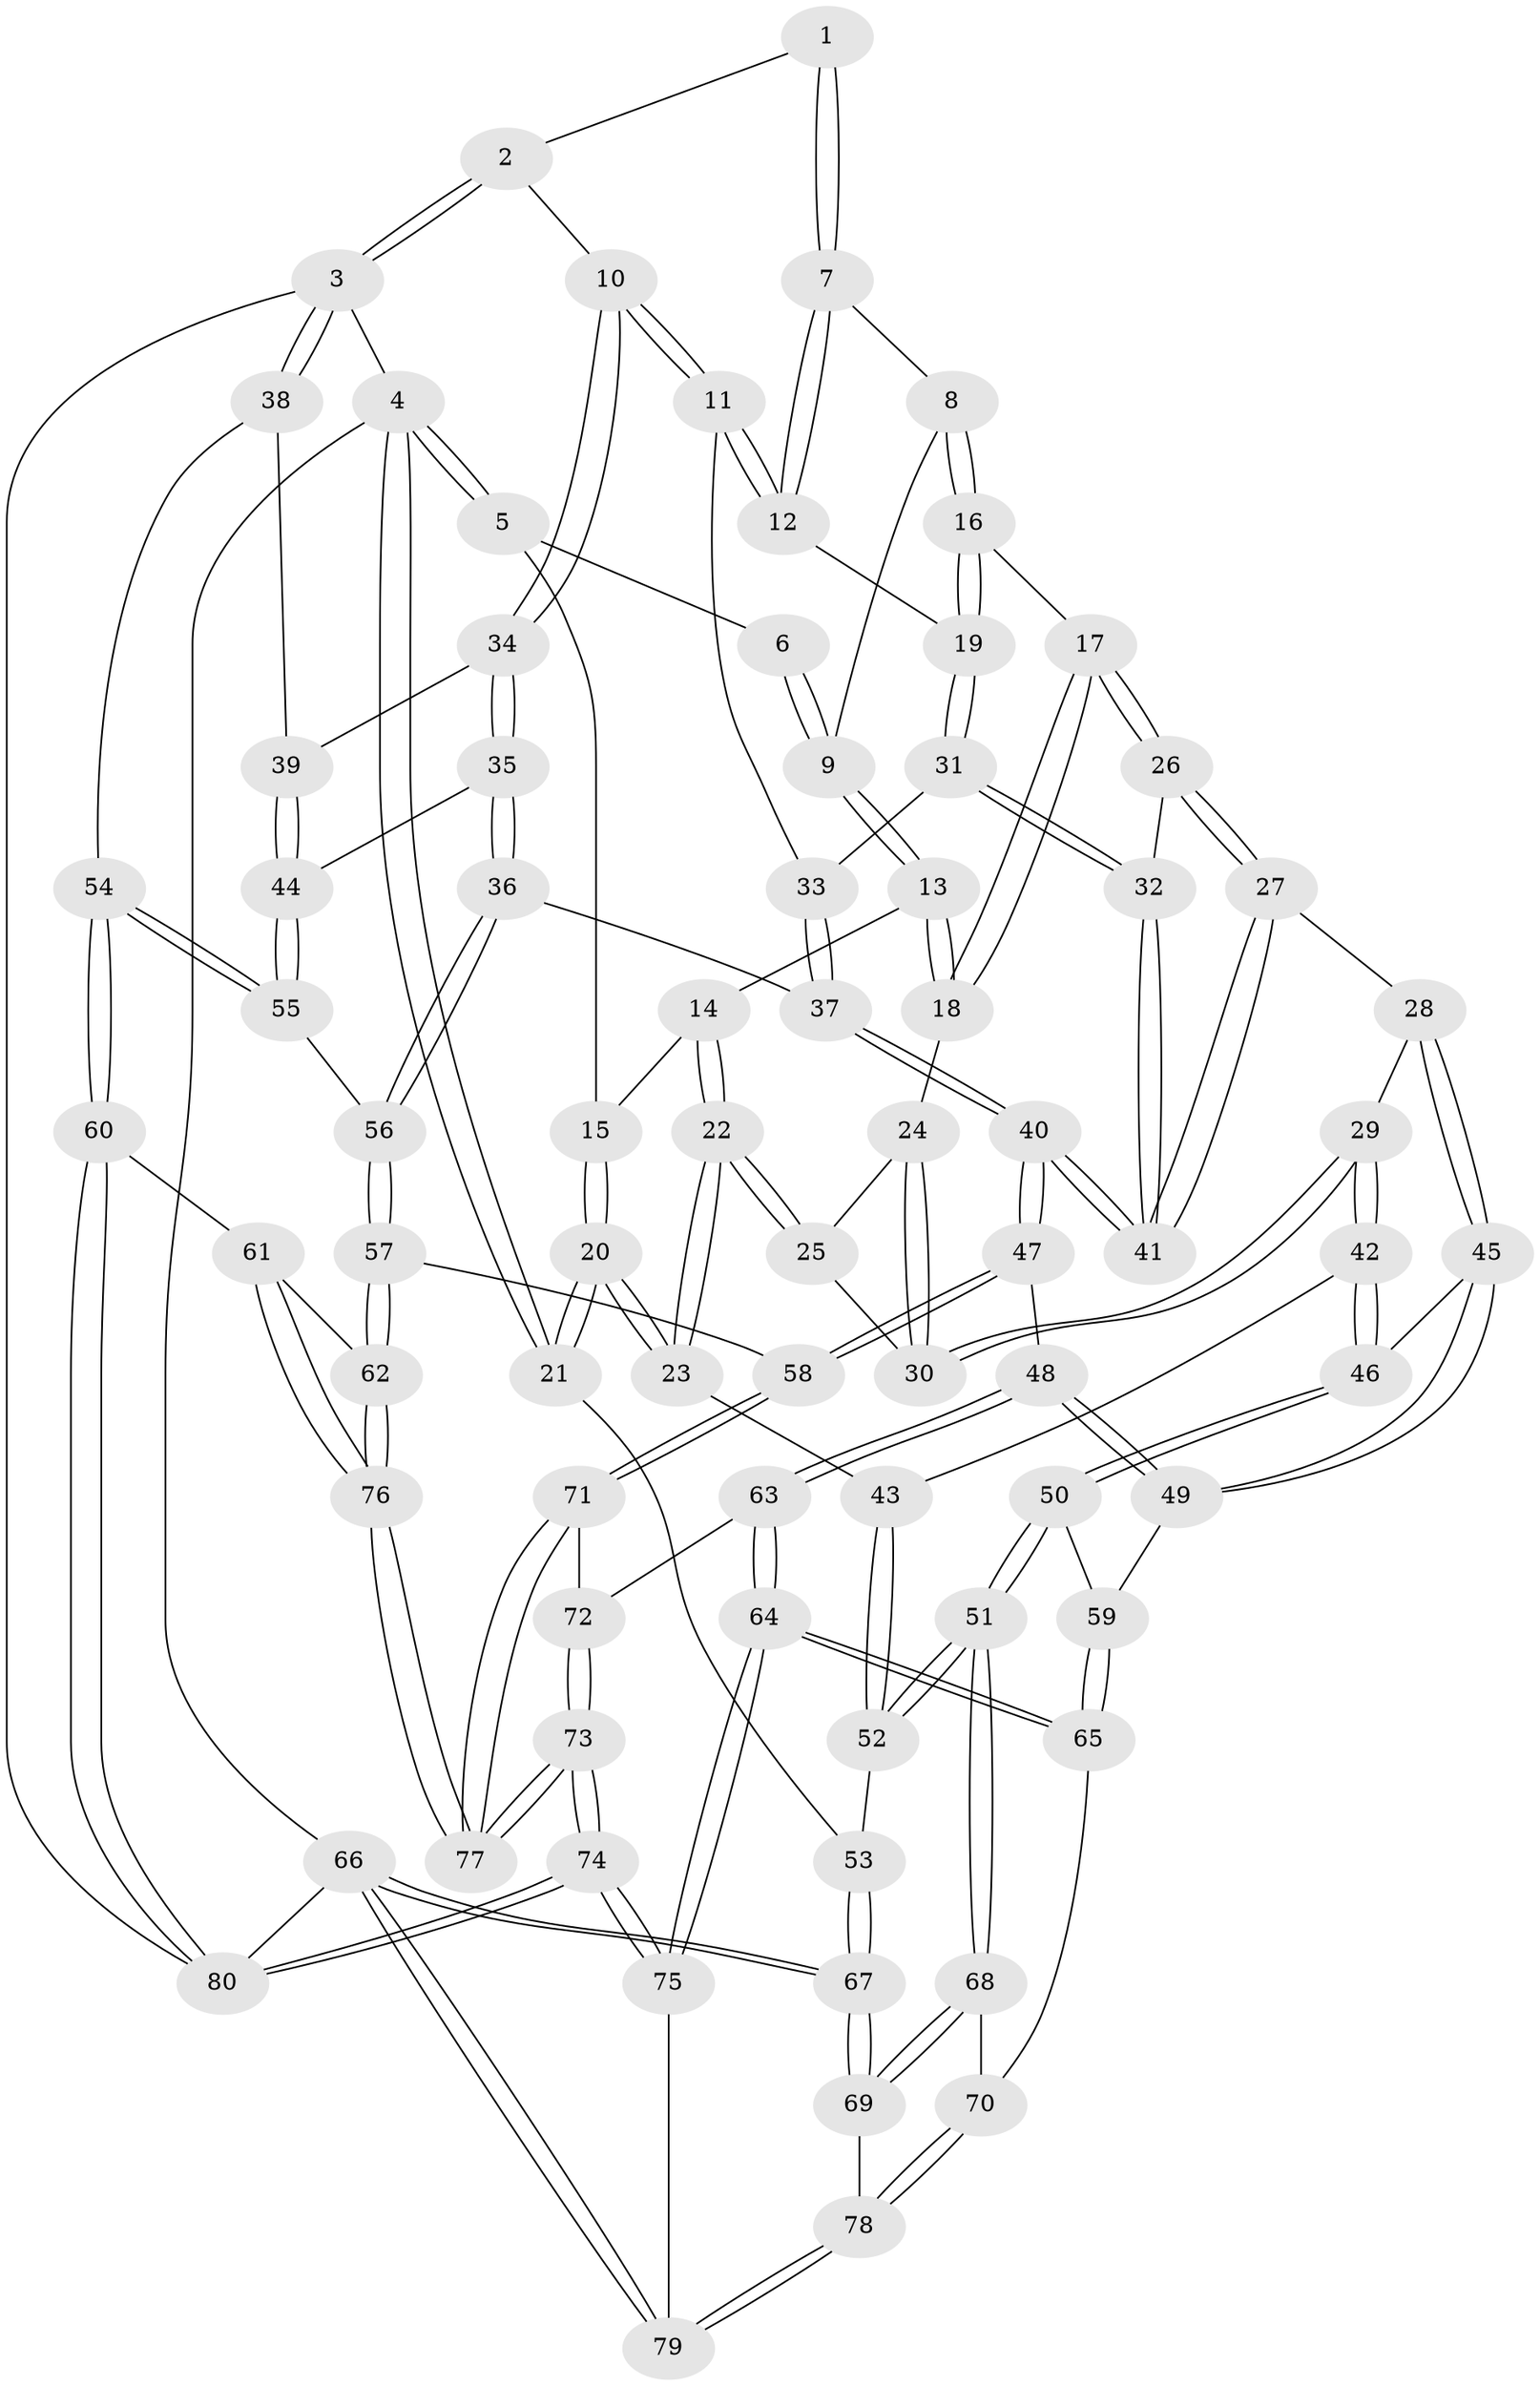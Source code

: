 // Generated by graph-tools (version 1.1) at 2025/11/02/27/25 16:11:52]
// undirected, 80 vertices, 197 edges
graph export_dot {
graph [start="1"]
  node [color=gray90,style=filled];
  1 [pos="+0.533268831354964+0"];
  2 [pos="+0.8520238057090598+0"];
  3 [pos="+1+0"];
  4 [pos="+0+0"];
  5 [pos="+0+0"];
  6 [pos="+0.42901314002130214+0"];
  7 [pos="+0.601594429248425+0.13258392456317247"];
  8 [pos="+0.5237293437355376+0.1422671774768758"];
  9 [pos="+0.40013405316466855+0.03262299217573923"];
  10 [pos="+0.8064200204900361+0.18714231782844606"];
  11 [pos="+0.8028122276513527+0.1877308890160743"];
  12 [pos="+0.6174891377831346+0.14289482830649236"];
  13 [pos="+0.3058113118673745+0.18859765774283468"];
  14 [pos="+0.2252215601273589+0.17013353585772537"];
  15 [pos="+0.147146523319813+0.11898062963655749"];
  16 [pos="+0.4628043539956943+0.2411579335236257"];
  17 [pos="+0.34268933709671345+0.22839546281178585"];
  18 [pos="+0.3146242989374654+0.20311207651455762"];
  19 [pos="+0.5283294681199179+0.2990852822216634"];
  20 [pos="+0+0.3888642240860886"];
  21 [pos="+0+0.39406636367917425"];
  22 [pos="+0.11509774060476584+0.37106509987833103"];
  23 [pos="+0.06549687041136633+0.41014183246868313"];
  24 [pos="+0.2849872399075066+0.2546569413739007"];
  25 [pos="+0.21451047039715695+0.34892144065110564"];
  26 [pos="+0.35932412183226736+0.33644843417179127"];
  27 [pos="+0.35015019415169063+0.4229018294281584"];
  28 [pos="+0.33322904065764847+0.44128573763357903"];
  29 [pos="+0.29931360362154547+0.4349805241546506"];
  30 [pos="+0.262644226251669+0.3849587161992546"];
  31 [pos="+0.5403065359708975+0.3214389477261657"];
  32 [pos="+0.5343706841687383+0.3577898531689109"];
  33 [pos="+0.6818389020101175+0.2791730965010348"];
  34 [pos="+0.817098530920894+0.1979790676410281"];
  35 [pos="+0.7778219775824895+0.4875182723295139"];
  36 [pos="+0.7320667574418731+0.5118527819732716"];
  37 [pos="+0.639009938948992+0.5160819647003198"];
  38 [pos="+1+0.29311126370770824"];
  39 [pos="+1+0.2825065904226298"];
  40 [pos="+0.5972753645751576+0.5266406535130371"];
  41 [pos="+0.5374935882531677+0.4308643347388243"];
  42 [pos="+0.16317464050197536+0.4666326599732484"];
  43 [pos="+0.11559451880173528+0.4472553111393006"];
  44 [pos="+0.85206186899638+0.50555931463697"];
  45 [pos="+0.3484388238819367+0.5698861518004161"];
  46 [pos="+0.2451760630215149+0.610022277488944"];
  47 [pos="+0.5307490613047939+0.6366530888614093"];
  48 [pos="+0.5191965122649227+0.6454626777167555"];
  49 [pos="+0.46560161494266245+0.6359458560504672"];
  50 [pos="+0.1923750383075141+0.6833063513503042"];
  51 [pos="+0.16513161840285023+0.7096310877834714"];
  52 [pos="+0.13129705083504153+0.6749763474404181"];
  53 [pos="+0+0.4780168327294287"];
  54 [pos="+1+0.6905578413123602"];
  55 [pos="+0.9391296478021437+0.5818638375045434"];
  56 [pos="+0.789474777927554+0.6972630965606779"];
  57 [pos="+0.7815584116944151+0.7657868532027909"];
  58 [pos="+0.777550266431429+0.7680965763840738"];
  59 [pos="+0.36349580569251405+0.7118940063824"];
  60 [pos="+1+0.7912993254057997"];
  61 [pos="+1+0.7944472893088294"];
  62 [pos="+0.9604842656272893+0.7961625243443443"];
  63 [pos="+0.514974043165611+0.7463262597306828"];
  64 [pos="+0.363142497109001+0.9703029455710863"];
  65 [pos="+0.2843165189660652+0.8553215906394263"];
  66 [pos="+0+1"];
  67 [pos="+0+0.9026814621253719"];
  68 [pos="+0.16228666053434715+0.7365127317956153"];
  69 [pos="+0+0.8515059301955827"];
  70 [pos="+0.23453781749751057+0.8158313018079025"];
  71 [pos="+0.7362283578343094+0.8425353947676182"];
  72 [pos="+0.5707914709829505+0.7997960979800924"];
  73 [pos="+0.6631818414362372+1"];
  74 [pos="+0.6590026546266005+1"];
  75 [pos="+0.37848156715363257+1"];
  76 [pos="+0.7509323506041945+1"];
  77 [pos="+0.7168183974639702+1"];
  78 [pos="+0.10696155917719252+0.9406024534674714"];
  79 [pos="+0.30392446542417917+1"];
  80 [pos="+1+1"];
  1 -- 2;
  1 -- 7;
  1 -- 7;
  2 -- 3;
  2 -- 3;
  2 -- 10;
  3 -- 4;
  3 -- 38;
  3 -- 38;
  3 -- 80;
  4 -- 5;
  4 -- 5;
  4 -- 21;
  4 -- 21;
  4 -- 66;
  5 -- 6;
  5 -- 15;
  6 -- 9;
  6 -- 9;
  7 -- 8;
  7 -- 12;
  7 -- 12;
  8 -- 9;
  8 -- 16;
  8 -- 16;
  9 -- 13;
  9 -- 13;
  10 -- 11;
  10 -- 11;
  10 -- 34;
  10 -- 34;
  11 -- 12;
  11 -- 12;
  11 -- 33;
  12 -- 19;
  13 -- 14;
  13 -- 18;
  13 -- 18;
  14 -- 15;
  14 -- 22;
  14 -- 22;
  15 -- 20;
  15 -- 20;
  16 -- 17;
  16 -- 19;
  16 -- 19;
  17 -- 18;
  17 -- 18;
  17 -- 26;
  17 -- 26;
  18 -- 24;
  19 -- 31;
  19 -- 31;
  20 -- 21;
  20 -- 21;
  20 -- 23;
  20 -- 23;
  21 -- 53;
  22 -- 23;
  22 -- 23;
  22 -- 25;
  22 -- 25;
  23 -- 43;
  24 -- 25;
  24 -- 30;
  24 -- 30;
  25 -- 30;
  26 -- 27;
  26 -- 27;
  26 -- 32;
  27 -- 28;
  27 -- 41;
  27 -- 41;
  28 -- 29;
  28 -- 45;
  28 -- 45;
  29 -- 30;
  29 -- 30;
  29 -- 42;
  29 -- 42;
  31 -- 32;
  31 -- 32;
  31 -- 33;
  32 -- 41;
  32 -- 41;
  33 -- 37;
  33 -- 37;
  34 -- 35;
  34 -- 35;
  34 -- 39;
  35 -- 36;
  35 -- 36;
  35 -- 44;
  36 -- 37;
  36 -- 56;
  36 -- 56;
  37 -- 40;
  37 -- 40;
  38 -- 39;
  38 -- 54;
  39 -- 44;
  39 -- 44;
  40 -- 41;
  40 -- 41;
  40 -- 47;
  40 -- 47;
  42 -- 43;
  42 -- 46;
  42 -- 46;
  43 -- 52;
  43 -- 52;
  44 -- 55;
  44 -- 55;
  45 -- 46;
  45 -- 49;
  45 -- 49;
  46 -- 50;
  46 -- 50;
  47 -- 48;
  47 -- 58;
  47 -- 58;
  48 -- 49;
  48 -- 49;
  48 -- 63;
  48 -- 63;
  49 -- 59;
  50 -- 51;
  50 -- 51;
  50 -- 59;
  51 -- 52;
  51 -- 52;
  51 -- 68;
  51 -- 68;
  52 -- 53;
  53 -- 67;
  53 -- 67;
  54 -- 55;
  54 -- 55;
  54 -- 60;
  54 -- 60;
  55 -- 56;
  56 -- 57;
  56 -- 57;
  57 -- 58;
  57 -- 62;
  57 -- 62;
  58 -- 71;
  58 -- 71;
  59 -- 65;
  59 -- 65;
  60 -- 61;
  60 -- 80;
  60 -- 80;
  61 -- 62;
  61 -- 76;
  61 -- 76;
  62 -- 76;
  62 -- 76;
  63 -- 64;
  63 -- 64;
  63 -- 72;
  64 -- 65;
  64 -- 65;
  64 -- 75;
  64 -- 75;
  65 -- 70;
  66 -- 67;
  66 -- 67;
  66 -- 79;
  66 -- 79;
  66 -- 80;
  67 -- 69;
  67 -- 69;
  68 -- 69;
  68 -- 69;
  68 -- 70;
  69 -- 78;
  70 -- 78;
  70 -- 78;
  71 -- 72;
  71 -- 77;
  71 -- 77;
  72 -- 73;
  72 -- 73;
  73 -- 74;
  73 -- 74;
  73 -- 77;
  73 -- 77;
  74 -- 75;
  74 -- 75;
  74 -- 80;
  74 -- 80;
  75 -- 79;
  76 -- 77;
  76 -- 77;
  78 -- 79;
  78 -- 79;
}
